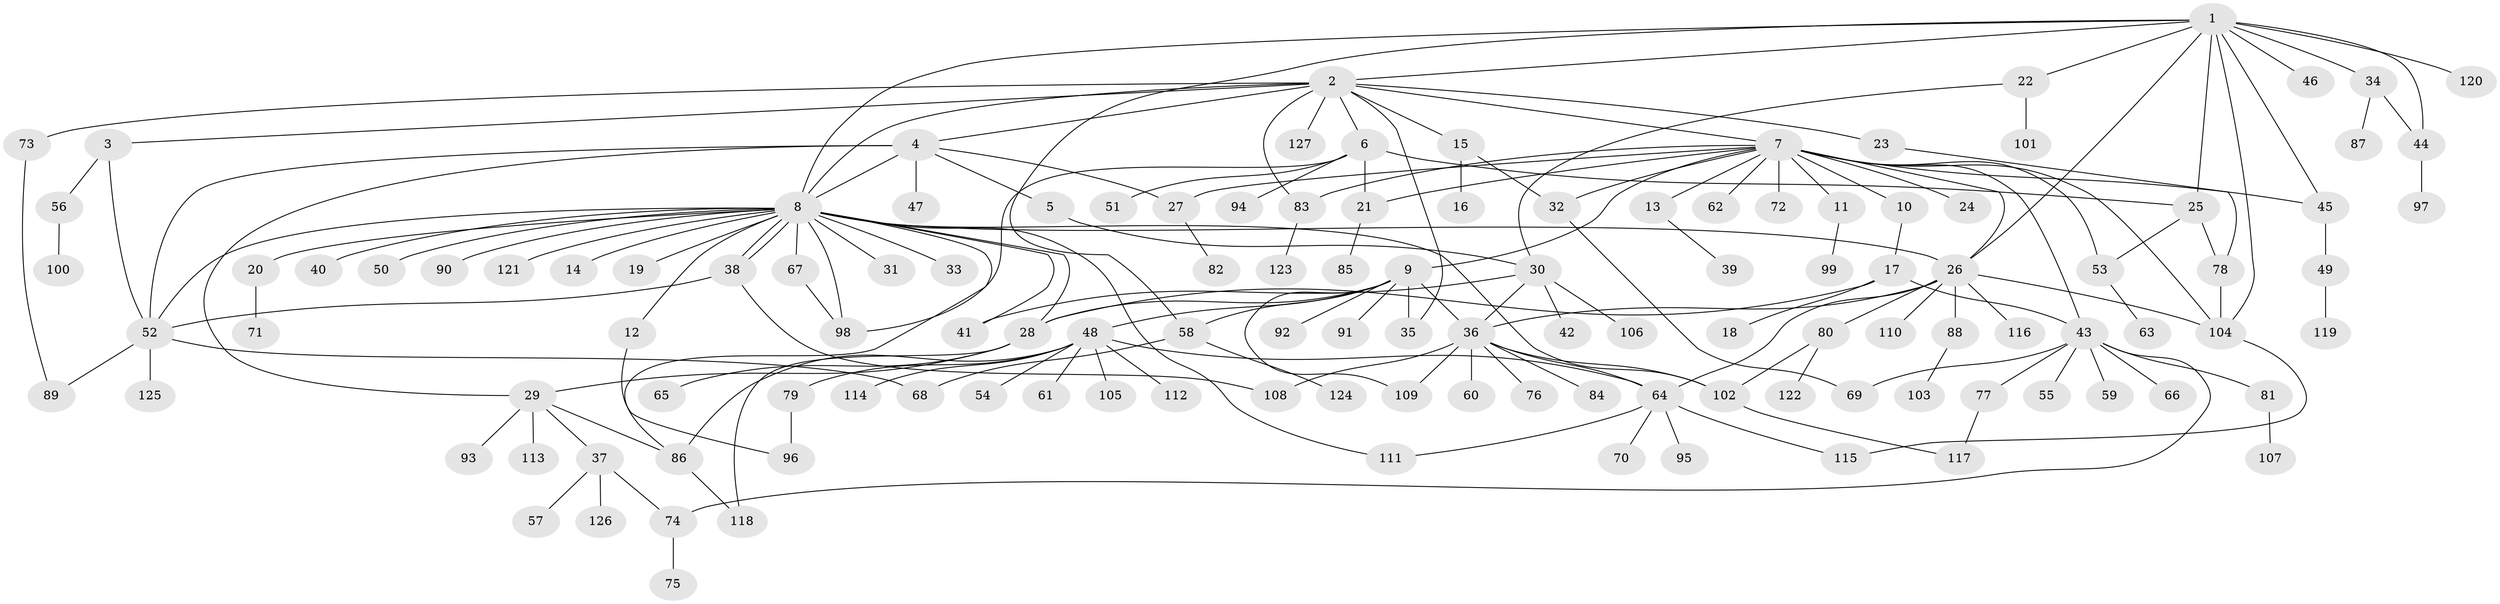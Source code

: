 // Generated by graph-tools (version 1.1) at 2025/14/03/09/25 04:14:27]
// undirected, 127 vertices, 175 edges
graph export_dot {
graph [start="1"]
  node [color=gray90,style=filled];
  1;
  2;
  3;
  4;
  5;
  6;
  7;
  8;
  9;
  10;
  11;
  12;
  13;
  14;
  15;
  16;
  17;
  18;
  19;
  20;
  21;
  22;
  23;
  24;
  25;
  26;
  27;
  28;
  29;
  30;
  31;
  32;
  33;
  34;
  35;
  36;
  37;
  38;
  39;
  40;
  41;
  42;
  43;
  44;
  45;
  46;
  47;
  48;
  49;
  50;
  51;
  52;
  53;
  54;
  55;
  56;
  57;
  58;
  59;
  60;
  61;
  62;
  63;
  64;
  65;
  66;
  67;
  68;
  69;
  70;
  71;
  72;
  73;
  74;
  75;
  76;
  77;
  78;
  79;
  80;
  81;
  82;
  83;
  84;
  85;
  86;
  87;
  88;
  89;
  90;
  91;
  92;
  93;
  94;
  95;
  96;
  97;
  98;
  99;
  100;
  101;
  102;
  103;
  104;
  105;
  106;
  107;
  108;
  109;
  110;
  111;
  112;
  113;
  114;
  115;
  116;
  117;
  118;
  119;
  120;
  121;
  122;
  123;
  124;
  125;
  126;
  127;
  1 -- 2;
  1 -- 8;
  1 -- 22;
  1 -- 25;
  1 -- 26;
  1 -- 34;
  1 -- 44;
  1 -- 45;
  1 -- 46;
  1 -- 58;
  1 -- 104;
  1 -- 120;
  2 -- 3;
  2 -- 4;
  2 -- 6;
  2 -- 7;
  2 -- 8;
  2 -- 15;
  2 -- 23;
  2 -- 35;
  2 -- 73;
  2 -- 83;
  2 -- 127;
  3 -- 52;
  3 -- 56;
  4 -- 5;
  4 -- 8;
  4 -- 27;
  4 -- 29;
  4 -- 47;
  4 -- 52;
  5 -- 30;
  6 -- 21;
  6 -- 25;
  6 -- 51;
  6 -- 94;
  6 -- 98;
  7 -- 9;
  7 -- 10;
  7 -- 11;
  7 -- 13;
  7 -- 21;
  7 -- 24;
  7 -- 26;
  7 -- 27;
  7 -- 32;
  7 -- 43;
  7 -- 45;
  7 -- 53;
  7 -- 62;
  7 -- 72;
  7 -- 83;
  7 -- 104;
  8 -- 12;
  8 -- 14;
  8 -- 19;
  8 -- 20;
  8 -- 26;
  8 -- 28;
  8 -- 31;
  8 -- 33;
  8 -- 38;
  8 -- 38;
  8 -- 40;
  8 -- 41;
  8 -- 50;
  8 -- 52;
  8 -- 67;
  8 -- 86;
  8 -- 90;
  8 -- 98;
  8 -- 102;
  8 -- 111;
  8 -- 121;
  9 -- 28;
  9 -- 35;
  9 -- 36;
  9 -- 48;
  9 -- 58;
  9 -- 91;
  9 -- 92;
  9 -- 109;
  10 -- 17;
  11 -- 99;
  12 -- 96;
  13 -- 39;
  15 -- 16;
  15 -- 32;
  17 -- 18;
  17 -- 28;
  17 -- 43;
  20 -- 71;
  21 -- 85;
  22 -- 30;
  22 -- 101;
  23 -- 78;
  25 -- 53;
  25 -- 78;
  26 -- 36;
  26 -- 64;
  26 -- 80;
  26 -- 88;
  26 -- 104;
  26 -- 110;
  26 -- 116;
  27 -- 82;
  28 -- 29;
  28 -- 65;
  28 -- 118;
  29 -- 37;
  29 -- 86;
  29 -- 93;
  29 -- 113;
  30 -- 36;
  30 -- 41;
  30 -- 42;
  30 -- 106;
  32 -- 69;
  34 -- 44;
  34 -- 87;
  36 -- 60;
  36 -- 64;
  36 -- 76;
  36 -- 84;
  36 -- 102;
  36 -- 108;
  36 -- 109;
  37 -- 57;
  37 -- 74;
  37 -- 126;
  38 -- 52;
  38 -- 108;
  43 -- 55;
  43 -- 59;
  43 -- 66;
  43 -- 69;
  43 -- 74;
  43 -- 77;
  43 -- 81;
  44 -- 97;
  45 -- 49;
  48 -- 54;
  48 -- 61;
  48 -- 64;
  48 -- 79;
  48 -- 86;
  48 -- 105;
  48 -- 112;
  48 -- 114;
  49 -- 119;
  52 -- 68;
  52 -- 89;
  52 -- 125;
  53 -- 63;
  56 -- 100;
  58 -- 68;
  58 -- 124;
  64 -- 70;
  64 -- 95;
  64 -- 111;
  64 -- 115;
  67 -- 98;
  73 -- 89;
  74 -- 75;
  77 -- 117;
  78 -- 104;
  79 -- 96;
  80 -- 102;
  80 -- 122;
  81 -- 107;
  83 -- 123;
  86 -- 118;
  88 -- 103;
  102 -- 117;
  104 -- 115;
}
